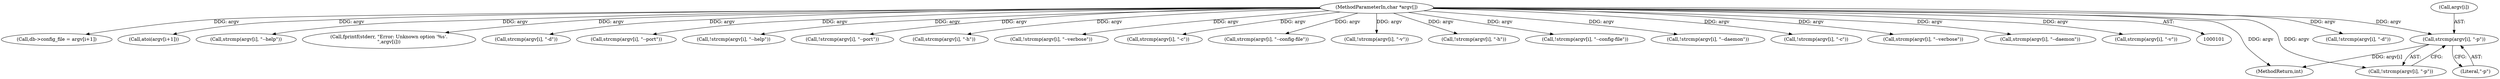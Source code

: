 digraph "0_mosquitto_9097577b49b7fdcf45d30975976dd93808ccc0c4@pointer" {
"1000216" [label="(Call,strcmp(argv[i], \"-p\"))"];
"1000105" [label="(MethodParameterIn,char *argv[])"];
"1000175" [label="(Call,!strcmp(argv[i], \"-d\"))"];
"1000141" [label="(Call,db->config_file = argv[i+1])"];
"1000237" [label="(Call,atoi(argv[i+1]))"];
"1000105" [label="(MethodParameterIn,char *argv[])"];
"1000203" [label="(Call,strcmp(argv[i], \"--help\"))"];
"1000312" [label="(Call,fprintf(stderr, \"Error: Unknown option '%s'.\n\",argv[i]))"];
"1000176" [label="(Call,strcmp(argv[i], \"-d\"))"];
"1000216" [label="(Call,strcmp(argv[i], \"-p\"))"];
"1000222" [label="(Call,strcmp(argv[i], \"--port\"))"];
"1000202" [label="(Call,!strcmp(argv[i], \"--help\"))"];
"1000221" [label="(Call,!strcmp(argv[i], \"--port\"))"];
"1000197" [label="(Call,strcmp(argv[i], \"-h\"))"];
"1000953" [label="(MethodReturn,int)"];
"1000298" [label="(Call,!strcmp(argv[i], \"--verbose\"))"];
"1000220" [label="(Literal,\"-p\")"];
"1000122" [label="(Call,strcmp(argv[i], \"-c\"))"];
"1000128" [label="(Call,strcmp(argv[i], \"--config-file\"))"];
"1000292" [label="(Call,!strcmp(argv[i], \"-v\"))"];
"1000196" [label="(Call,!strcmp(argv[i], \"-h\"))"];
"1000127" [label="(Call,!strcmp(argv[i], \"--config-file\"))"];
"1000217" [label="(Call,argv[i])"];
"1000181" [label="(Call,!strcmp(argv[i], \"--daemon\"))"];
"1000121" [label="(Call,!strcmp(argv[i], \"-c\"))"];
"1000299" [label="(Call,strcmp(argv[i], \"--verbose\"))"];
"1000182" [label="(Call,strcmp(argv[i], \"--daemon\"))"];
"1000293" [label="(Call,strcmp(argv[i], \"-v\"))"];
"1000215" [label="(Call,!strcmp(argv[i], \"-p\"))"];
"1000216" -> "1000215"  [label="AST: "];
"1000216" -> "1000220"  [label="CFG: "];
"1000217" -> "1000216"  [label="AST: "];
"1000220" -> "1000216"  [label="AST: "];
"1000215" -> "1000216"  [label="CFG: "];
"1000216" -> "1000953"  [label="DDG: argv[i]"];
"1000105" -> "1000216"  [label="DDG: argv"];
"1000105" -> "1000101"  [label="AST: "];
"1000105" -> "1000953"  [label="DDG: argv"];
"1000105" -> "1000121"  [label="DDG: argv"];
"1000105" -> "1000122"  [label="DDG: argv"];
"1000105" -> "1000127"  [label="DDG: argv"];
"1000105" -> "1000128"  [label="DDG: argv"];
"1000105" -> "1000141"  [label="DDG: argv"];
"1000105" -> "1000175"  [label="DDG: argv"];
"1000105" -> "1000176"  [label="DDG: argv"];
"1000105" -> "1000181"  [label="DDG: argv"];
"1000105" -> "1000182"  [label="DDG: argv"];
"1000105" -> "1000196"  [label="DDG: argv"];
"1000105" -> "1000197"  [label="DDG: argv"];
"1000105" -> "1000202"  [label="DDG: argv"];
"1000105" -> "1000203"  [label="DDG: argv"];
"1000105" -> "1000215"  [label="DDG: argv"];
"1000105" -> "1000221"  [label="DDG: argv"];
"1000105" -> "1000222"  [label="DDG: argv"];
"1000105" -> "1000237"  [label="DDG: argv"];
"1000105" -> "1000292"  [label="DDG: argv"];
"1000105" -> "1000293"  [label="DDG: argv"];
"1000105" -> "1000298"  [label="DDG: argv"];
"1000105" -> "1000299"  [label="DDG: argv"];
"1000105" -> "1000312"  [label="DDG: argv"];
}
